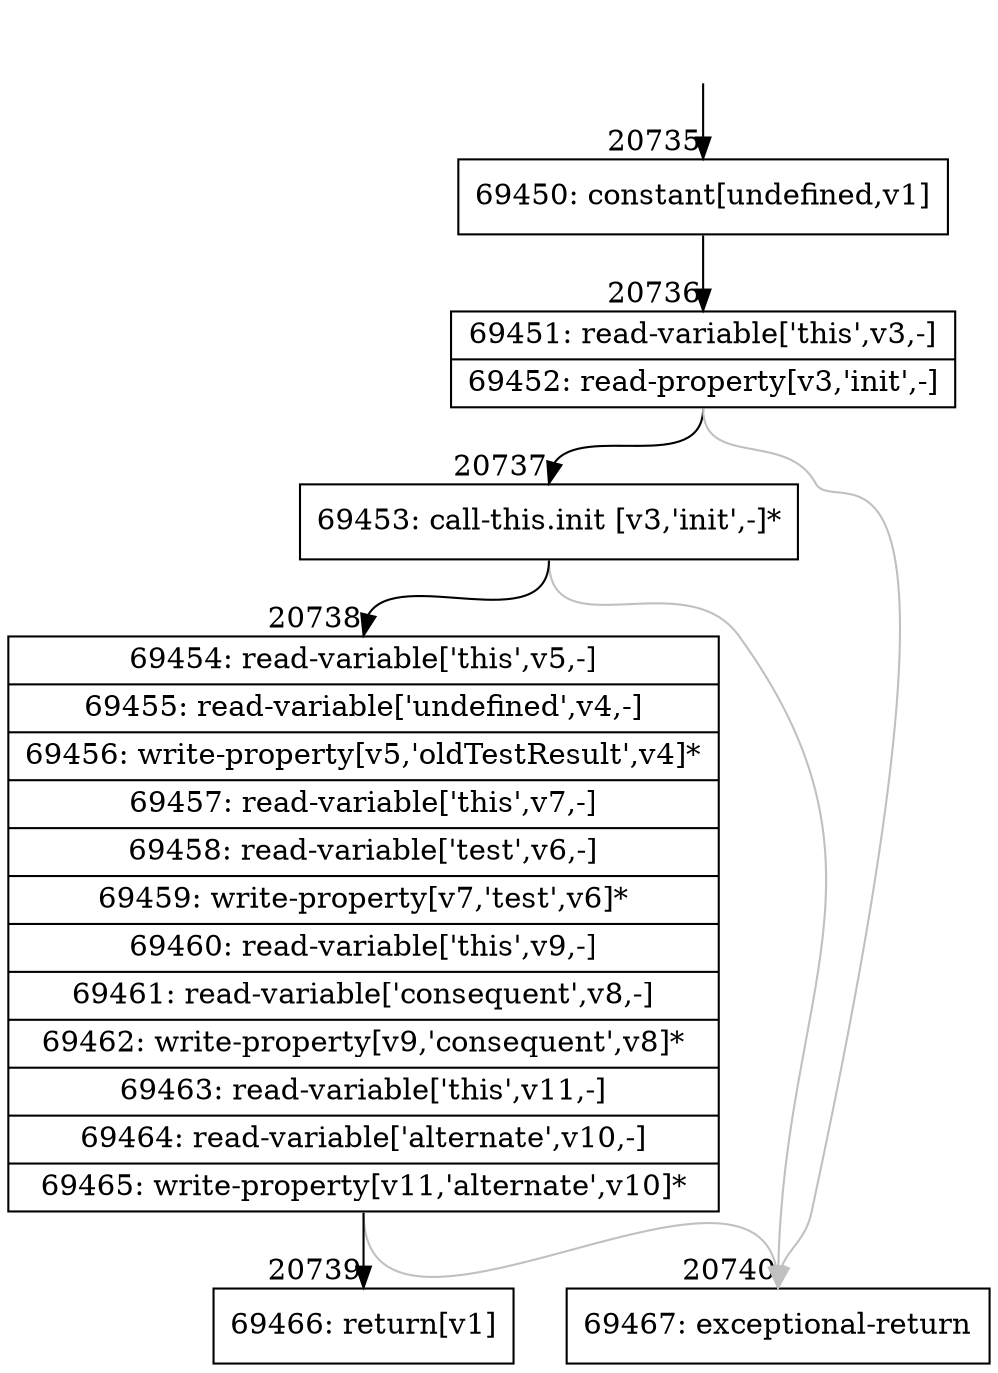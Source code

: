 digraph {
rankdir="TD"
BB_entry1815[shape=none,label=""];
BB_entry1815 -> BB20735 [tailport=s, headport=n, headlabel="    20735"]
BB20735 [shape=record label="{69450: constant[undefined,v1]}" ] 
BB20735 -> BB20736 [tailport=s, headport=n, headlabel="      20736"]
BB20736 [shape=record label="{69451: read-variable['this',v3,-]|69452: read-property[v3,'init',-]}" ] 
BB20736 -> BB20737 [tailport=s, headport=n, headlabel="      20737"]
BB20736 -> BB20740 [tailport=s, headport=n, color=gray, headlabel="      20740"]
BB20737 [shape=record label="{69453: call-this.init [v3,'init',-]*}" ] 
BB20737 -> BB20738 [tailport=s, headport=n, headlabel="      20738"]
BB20737 -> BB20740 [tailport=s, headport=n, color=gray]
BB20738 [shape=record label="{69454: read-variable['this',v5,-]|69455: read-variable['undefined',v4,-]|69456: write-property[v5,'oldTestResult',v4]*|69457: read-variable['this',v7,-]|69458: read-variable['test',v6,-]|69459: write-property[v7,'test',v6]*|69460: read-variable['this',v9,-]|69461: read-variable['consequent',v8,-]|69462: write-property[v9,'consequent',v8]*|69463: read-variable['this',v11,-]|69464: read-variable['alternate',v10,-]|69465: write-property[v11,'alternate',v10]*}" ] 
BB20738 -> BB20739 [tailport=s, headport=n, headlabel="      20739"]
BB20738 -> BB20740 [tailport=s, headport=n, color=gray]
BB20739 [shape=record label="{69466: return[v1]}" ] 
BB20740 [shape=record label="{69467: exceptional-return}" ] 
//#$~ 39111
}
